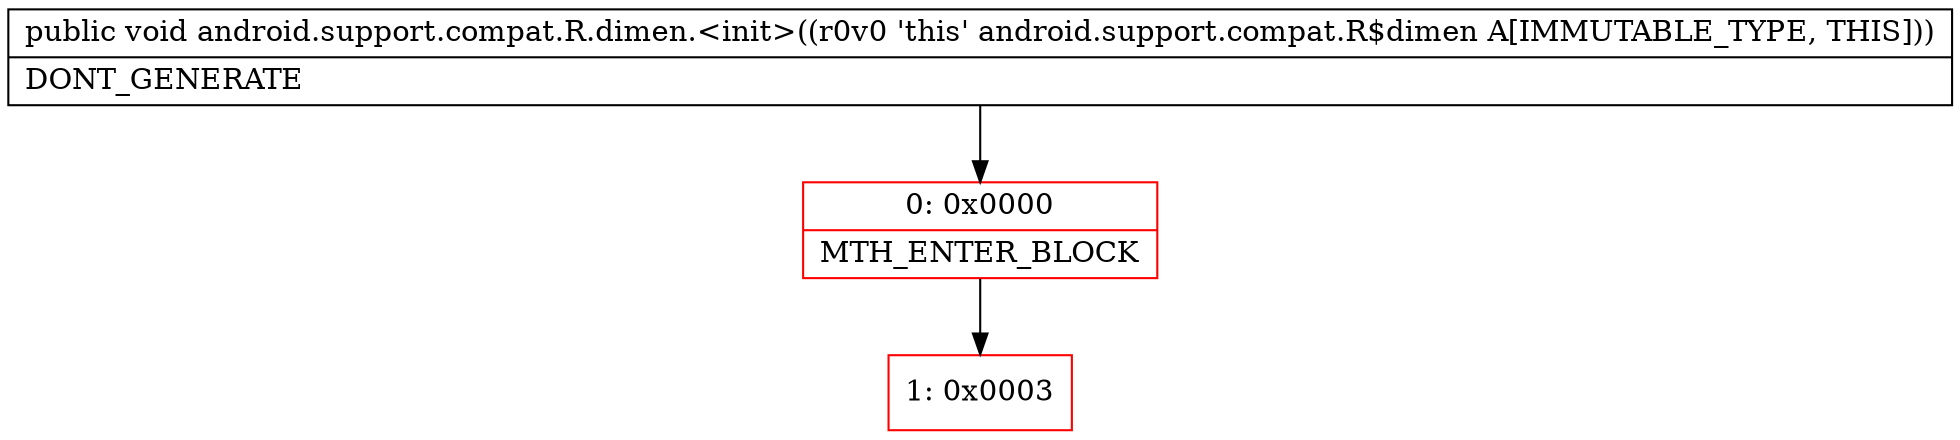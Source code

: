 digraph "CFG forandroid.support.compat.R.dimen.\<init\>()V" {
subgraph cluster_Region_782887306 {
label = "R(0)";
node [shape=record,color=blue];
}
Node_0 [shape=record,color=red,label="{0\:\ 0x0000|MTH_ENTER_BLOCK\l}"];
Node_1 [shape=record,color=red,label="{1\:\ 0x0003}"];
MethodNode[shape=record,label="{public void android.support.compat.R.dimen.\<init\>((r0v0 'this' android.support.compat.R$dimen A[IMMUTABLE_TYPE, THIS]))  | DONT_GENERATE\l}"];
MethodNode -> Node_0;
Node_0 -> Node_1;
}

